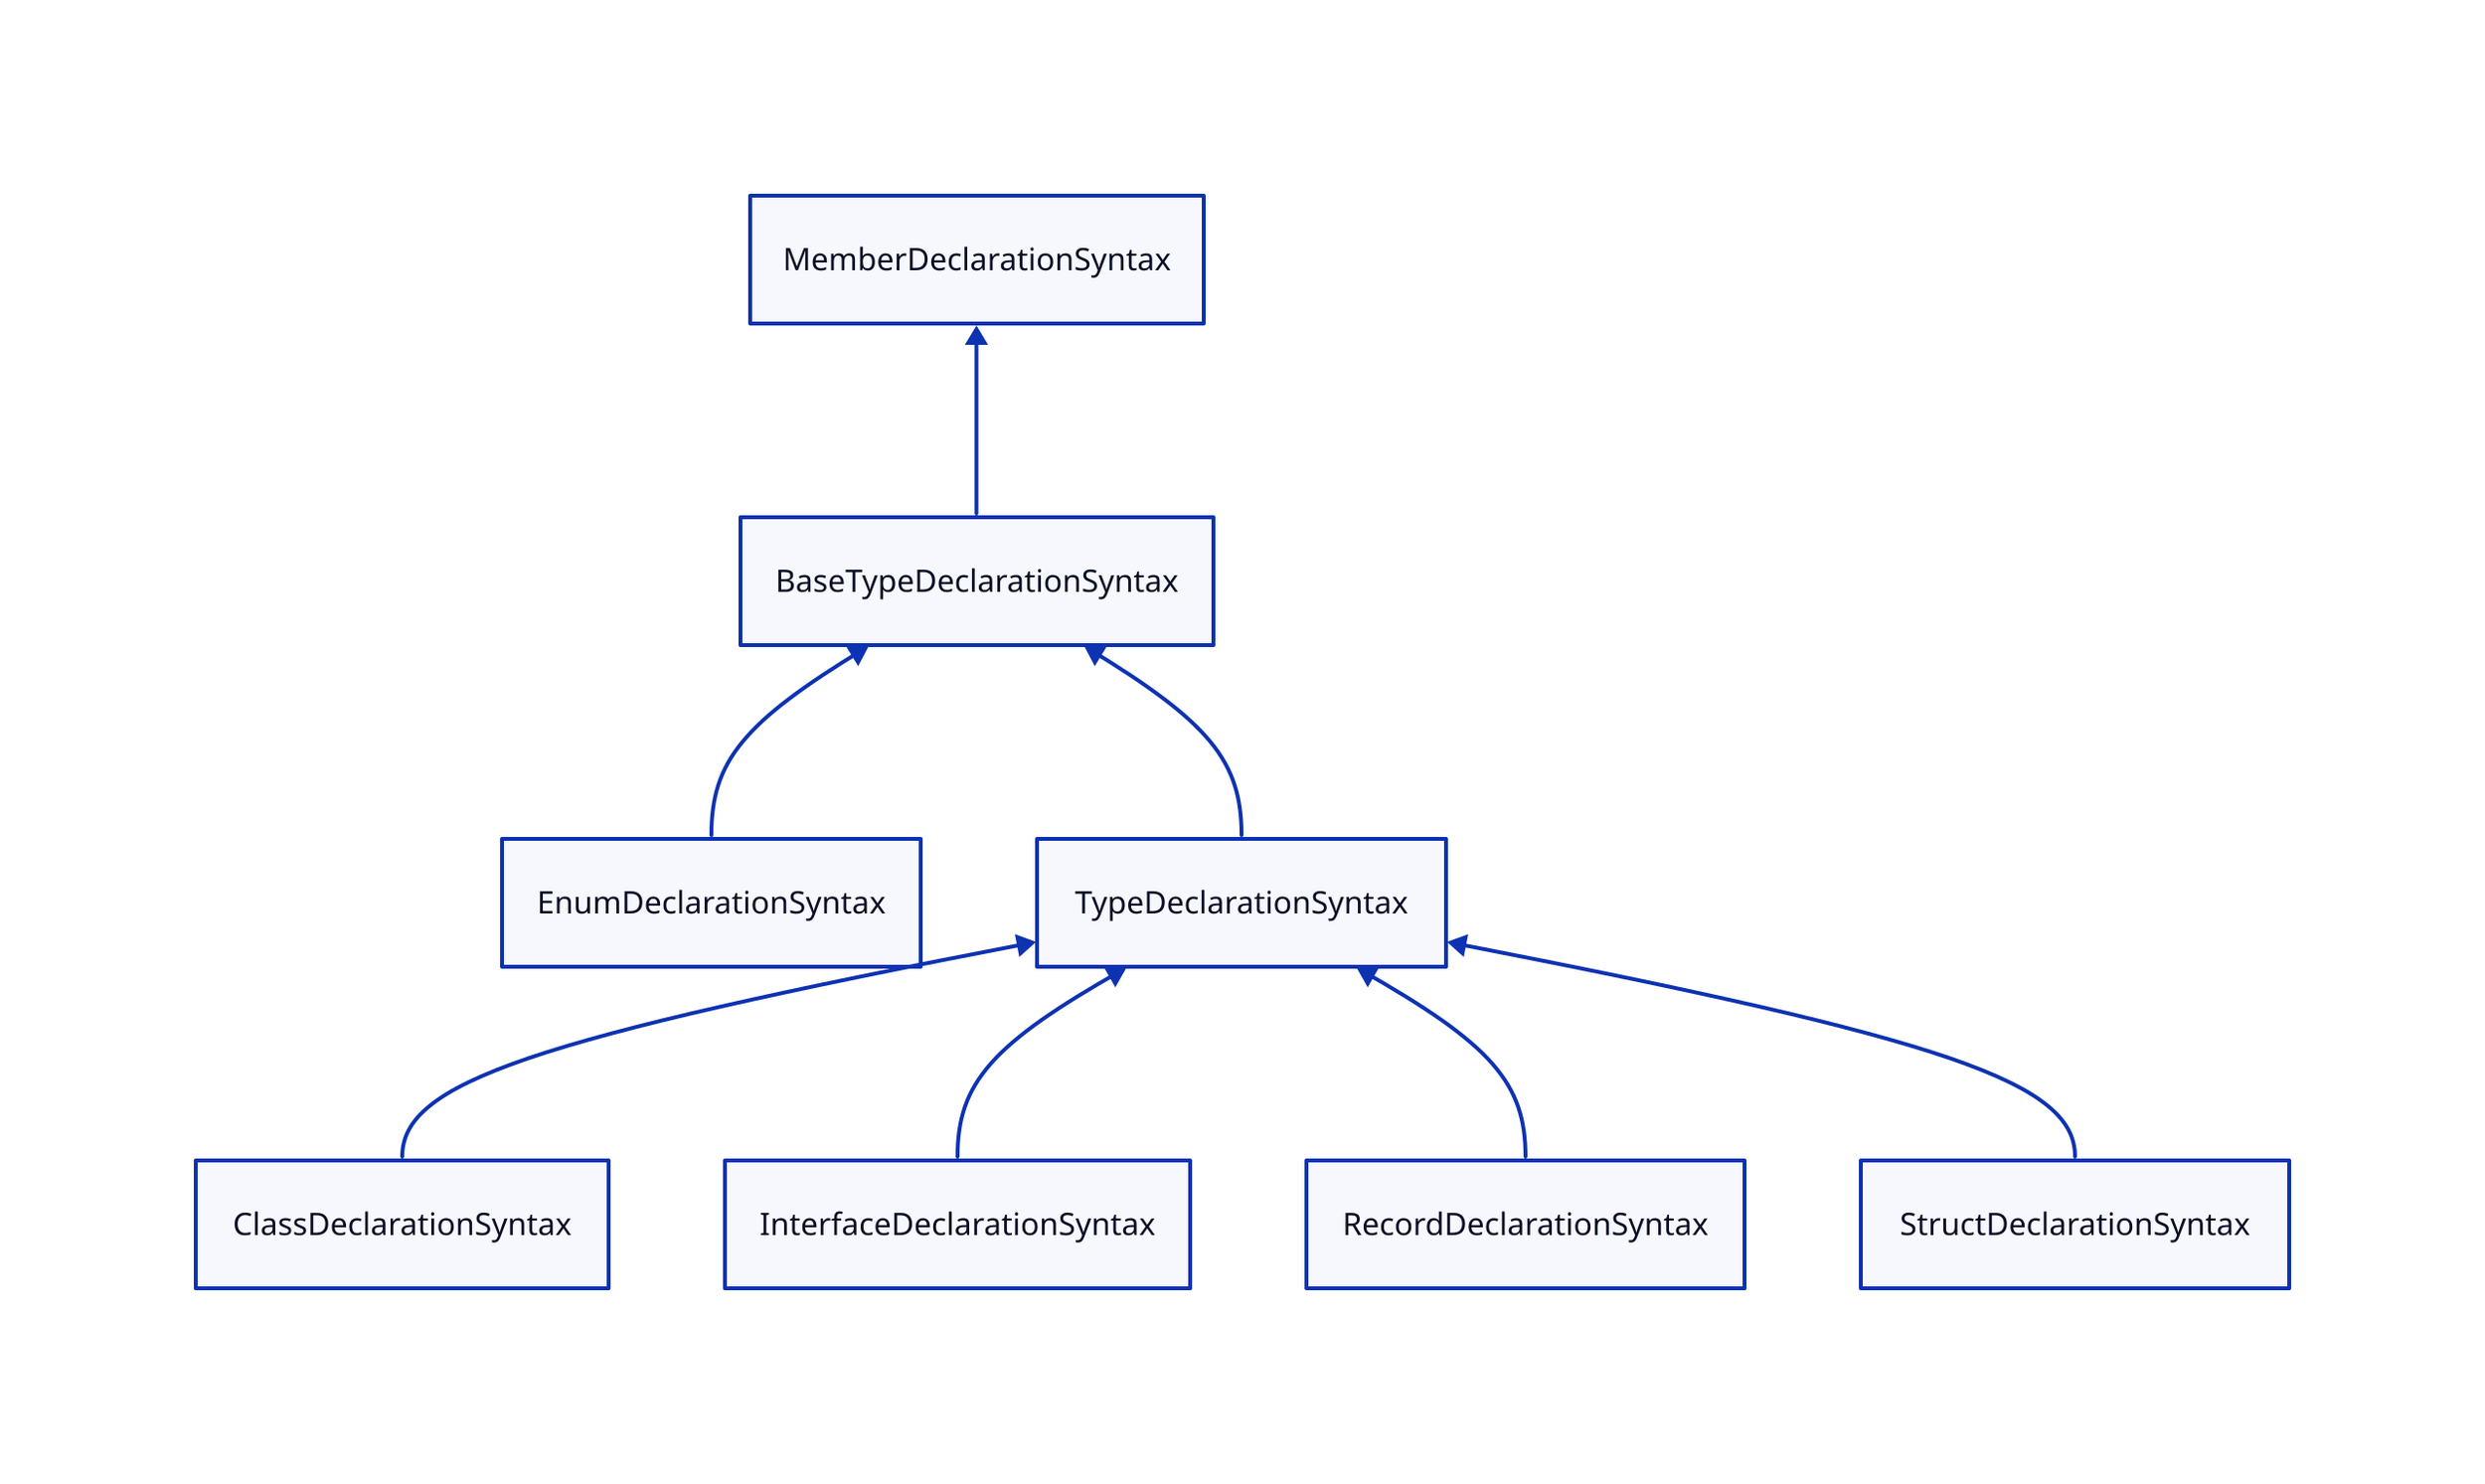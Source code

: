 direction: up

BaseTypeDeclarationSyntax -> MemberDeclarationSyntax

EnumDeclarationSyntax -> BaseTypeDeclarationSyntax
TypeDeclarationSyntax -> BaseTypeDeclarationSyntax

ClassDeclarationSyntax -> TypeDeclarationSyntax
InterfaceDeclarationSyntax -> TypeDeclarationSyntax
RecordDeclarationSyntax -> TypeDeclarationSyntax
StructDeclarationSyntax -> TypeDeclarationSyntax